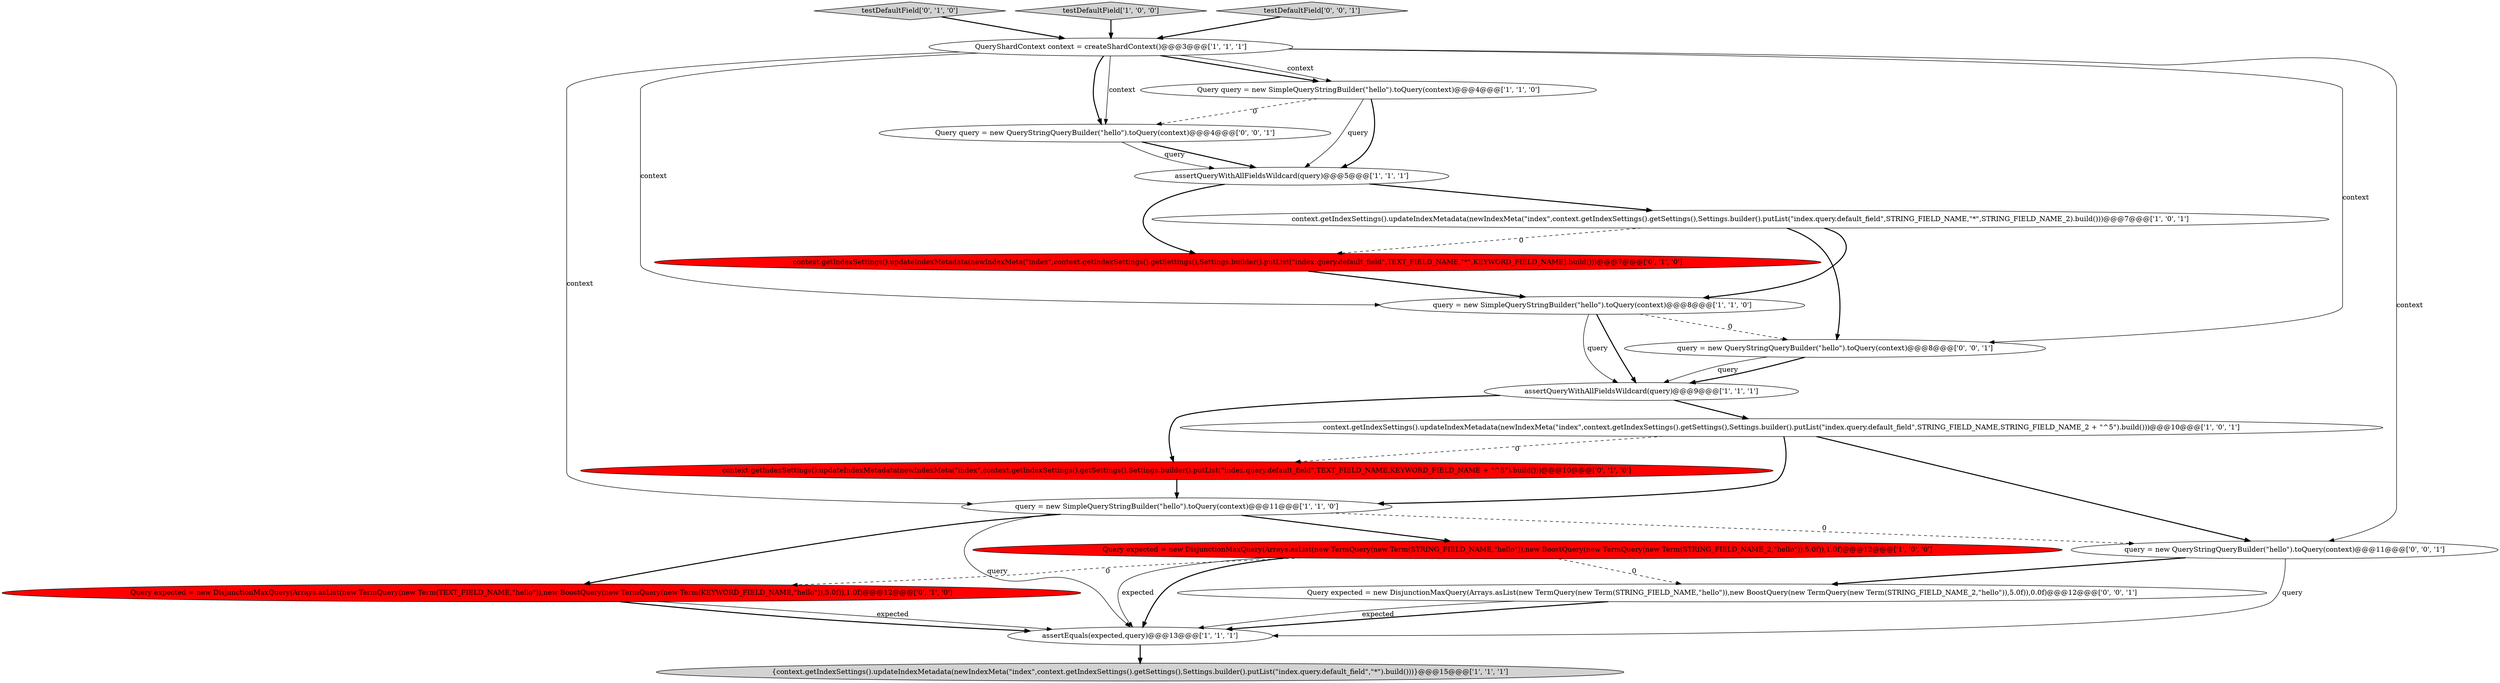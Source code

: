 digraph {
15 [style = filled, label = "testDefaultField['0', '1', '0']", fillcolor = lightgray, shape = diamond image = "AAA0AAABBB2BBB"];
9 [style = filled, label = "testDefaultField['1', '0', '0']", fillcolor = lightgray, shape = diamond image = "AAA0AAABBB1BBB"];
5 [style = filled, label = "context.getIndexSettings().updateIndexMetadata(newIndexMeta(\"index\",context.getIndexSettings().getSettings(),Settings.builder().putList(\"index.query.default_field\",STRING_FIELD_NAME,STRING_FIELD_NAME_2 + \"^5\").build()))@@@10@@@['1', '0', '1']", fillcolor = white, shape = ellipse image = "AAA0AAABBB1BBB"];
11 [style = filled, label = "Query query = new SimpleQueryStringBuilder(\"hello\").toQuery(context)@@@4@@@['1', '1', '0']", fillcolor = white, shape = ellipse image = "AAA0AAABBB1BBB"];
1 [style = filled, label = "{context.getIndexSettings().updateIndexMetadata(newIndexMeta(\"index\",context.getIndexSettings().getSettings(),Settings.builder().putList(\"index.query.default_field\",\"*\").build()))}@@@15@@@['1', '1', '1']", fillcolor = lightgray, shape = ellipse image = "AAA0AAABBB1BBB"];
10 [style = filled, label = "assertQueryWithAllFieldsWildcard(query)@@@5@@@['1', '1', '1']", fillcolor = white, shape = ellipse image = "AAA0AAABBB1BBB"];
18 [style = filled, label = "testDefaultField['0', '0', '1']", fillcolor = lightgray, shape = diamond image = "AAA0AAABBB3BBB"];
14 [style = filled, label = "context.getIndexSettings().updateIndexMetadata(newIndexMeta(\"index\",context.getIndexSettings().getSettings(),Settings.builder().putList(\"index.query.default_field\",TEXT_FIELD_NAME,KEYWORD_FIELD_NAME + \"^5\").build()))@@@10@@@['0', '1', '0']", fillcolor = red, shape = ellipse image = "AAA1AAABBB2BBB"];
19 [style = filled, label = "query = new QueryStringQueryBuilder(\"hello\").toQuery(context)@@@8@@@['0', '0', '1']", fillcolor = white, shape = ellipse image = "AAA0AAABBB3BBB"];
12 [style = filled, label = "Query expected = new DisjunctionMaxQuery(Arrays.asList(new TermQuery(new Term(TEXT_FIELD_NAME,\"hello\")),new BoostQuery(new TermQuery(new Term(KEYWORD_FIELD_NAME,\"hello\")),5.0f)),1.0f)@@@12@@@['0', '1', '0']", fillcolor = red, shape = ellipse image = "AAA1AAABBB2BBB"];
17 [style = filled, label = "Query query = new QueryStringQueryBuilder(\"hello\").toQuery(context)@@@4@@@['0', '0', '1']", fillcolor = white, shape = ellipse image = "AAA0AAABBB3BBB"];
8 [style = filled, label = "query = new SimpleQueryStringBuilder(\"hello\").toQuery(context)@@@11@@@['1', '1', '0']", fillcolor = white, shape = ellipse image = "AAA0AAABBB1BBB"];
20 [style = filled, label = "query = new QueryStringQueryBuilder(\"hello\").toQuery(context)@@@11@@@['0', '0', '1']", fillcolor = white, shape = ellipse image = "AAA0AAABBB3BBB"];
3 [style = filled, label = "context.getIndexSettings().updateIndexMetadata(newIndexMeta(\"index\",context.getIndexSettings().getSettings(),Settings.builder().putList(\"index.query.default_field\",STRING_FIELD_NAME,\"*\",STRING_FIELD_NAME_2).build()))@@@7@@@['1', '0', '1']", fillcolor = white, shape = ellipse image = "AAA0AAABBB1BBB"];
7 [style = filled, label = "assertEquals(expected,query)@@@13@@@['1', '1', '1']", fillcolor = white, shape = ellipse image = "AAA0AAABBB1BBB"];
6 [style = filled, label = "Query expected = new DisjunctionMaxQuery(Arrays.asList(new TermQuery(new Term(STRING_FIELD_NAME,\"hello\")),new BoostQuery(new TermQuery(new Term(STRING_FIELD_NAME_2,\"hello\")),5.0f)),1.0f)@@@12@@@['1', '0', '0']", fillcolor = red, shape = ellipse image = "AAA1AAABBB1BBB"];
0 [style = filled, label = "QueryShardContext context = createShardContext()@@@3@@@['1', '1', '1']", fillcolor = white, shape = ellipse image = "AAA0AAABBB1BBB"];
2 [style = filled, label = "assertQueryWithAllFieldsWildcard(query)@@@9@@@['1', '1', '1']", fillcolor = white, shape = ellipse image = "AAA0AAABBB1BBB"];
4 [style = filled, label = "query = new SimpleQueryStringBuilder(\"hello\").toQuery(context)@@@8@@@['1', '1', '0']", fillcolor = white, shape = ellipse image = "AAA0AAABBB1BBB"];
13 [style = filled, label = "context.getIndexSettings().updateIndexMetadata(newIndexMeta(\"index\",context.getIndexSettings().getSettings(),Settings.builder().putList(\"index.query.default_field\",TEXT_FIELD_NAME,\"*\",KEYWORD_FIELD_NAME).build()))@@@7@@@['0', '1', '0']", fillcolor = red, shape = ellipse image = "AAA1AAABBB2BBB"];
16 [style = filled, label = "Query expected = new DisjunctionMaxQuery(Arrays.asList(new TermQuery(new Term(STRING_FIELD_NAME,\"hello\")),new BoostQuery(new TermQuery(new Term(STRING_FIELD_NAME_2,\"hello\")),5.0f)),0.0f)@@@12@@@['0', '0', '1']", fillcolor = white, shape = ellipse image = "AAA0AAABBB3BBB"];
17->10 [style = bold, label=""];
5->8 [style = bold, label=""];
5->14 [style = dashed, label="0"];
7->1 [style = bold, label=""];
9->0 [style = bold, label=""];
0->20 [style = solid, label="context"];
5->20 [style = bold, label=""];
19->2 [style = solid, label="query"];
0->17 [style = bold, label=""];
0->17 [style = solid, label="context"];
8->20 [style = dashed, label="0"];
16->7 [style = bold, label=""];
0->11 [style = bold, label=""];
10->3 [style = bold, label=""];
8->6 [style = bold, label=""];
12->7 [style = solid, label="expected"];
4->2 [style = bold, label=""];
0->8 [style = solid, label="context"];
20->7 [style = solid, label="query"];
19->2 [style = bold, label=""];
11->17 [style = dashed, label="0"];
3->13 [style = dashed, label="0"];
3->4 [style = bold, label=""];
12->7 [style = bold, label=""];
8->7 [style = solid, label="query"];
0->4 [style = solid, label="context"];
6->12 [style = dashed, label="0"];
17->10 [style = solid, label="query"];
6->16 [style = dashed, label="0"];
20->16 [style = bold, label=""];
10->13 [style = bold, label=""];
3->19 [style = bold, label=""];
11->10 [style = bold, label=""];
15->0 [style = bold, label=""];
2->14 [style = bold, label=""];
0->19 [style = solid, label="context"];
16->7 [style = solid, label="expected"];
8->12 [style = bold, label=""];
4->19 [style = dashed, label="0"];
14->8 [style = bold, label=""];
6->7 [style = bold, label=""];
11->10 [style = solid, label="query"];
4->2 [style = solid, label="query"];
13->4 [style = bold, label=""];
0->11 [style = solid, label="context"];
18->0 [style = bold, label=""];
2->5 [style = bold, label=""];
6->7 [style = solid, label="expected"];
}

